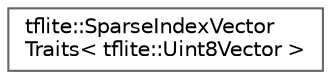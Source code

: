 digraph "Graphical Class Hierarchy"
{
 // LATEX_PDF_SIZE
  bgcolor="transparent";
  edge [fontname=Helvetica,fontsize=10,labelfontname=Helvetica,labelfontsize=10];
  node [fontname=Helvetica,fontsize=10,shape=box,height=0.2,width=0.4];
  rankdir="LR";
  Node0 [id="Node000000",label="tflite::SparseIndexVector\lTraits\< tflite::Uint8Vector \>",height=0.2,width=0.4,color="grey40", fillcolor="white", style="filled",URL="$structtflite_1_1_sparse_index_vector_traits_3_01tflite_1_1_uint8_vector_01_4.html",tooltip=" "];
}
